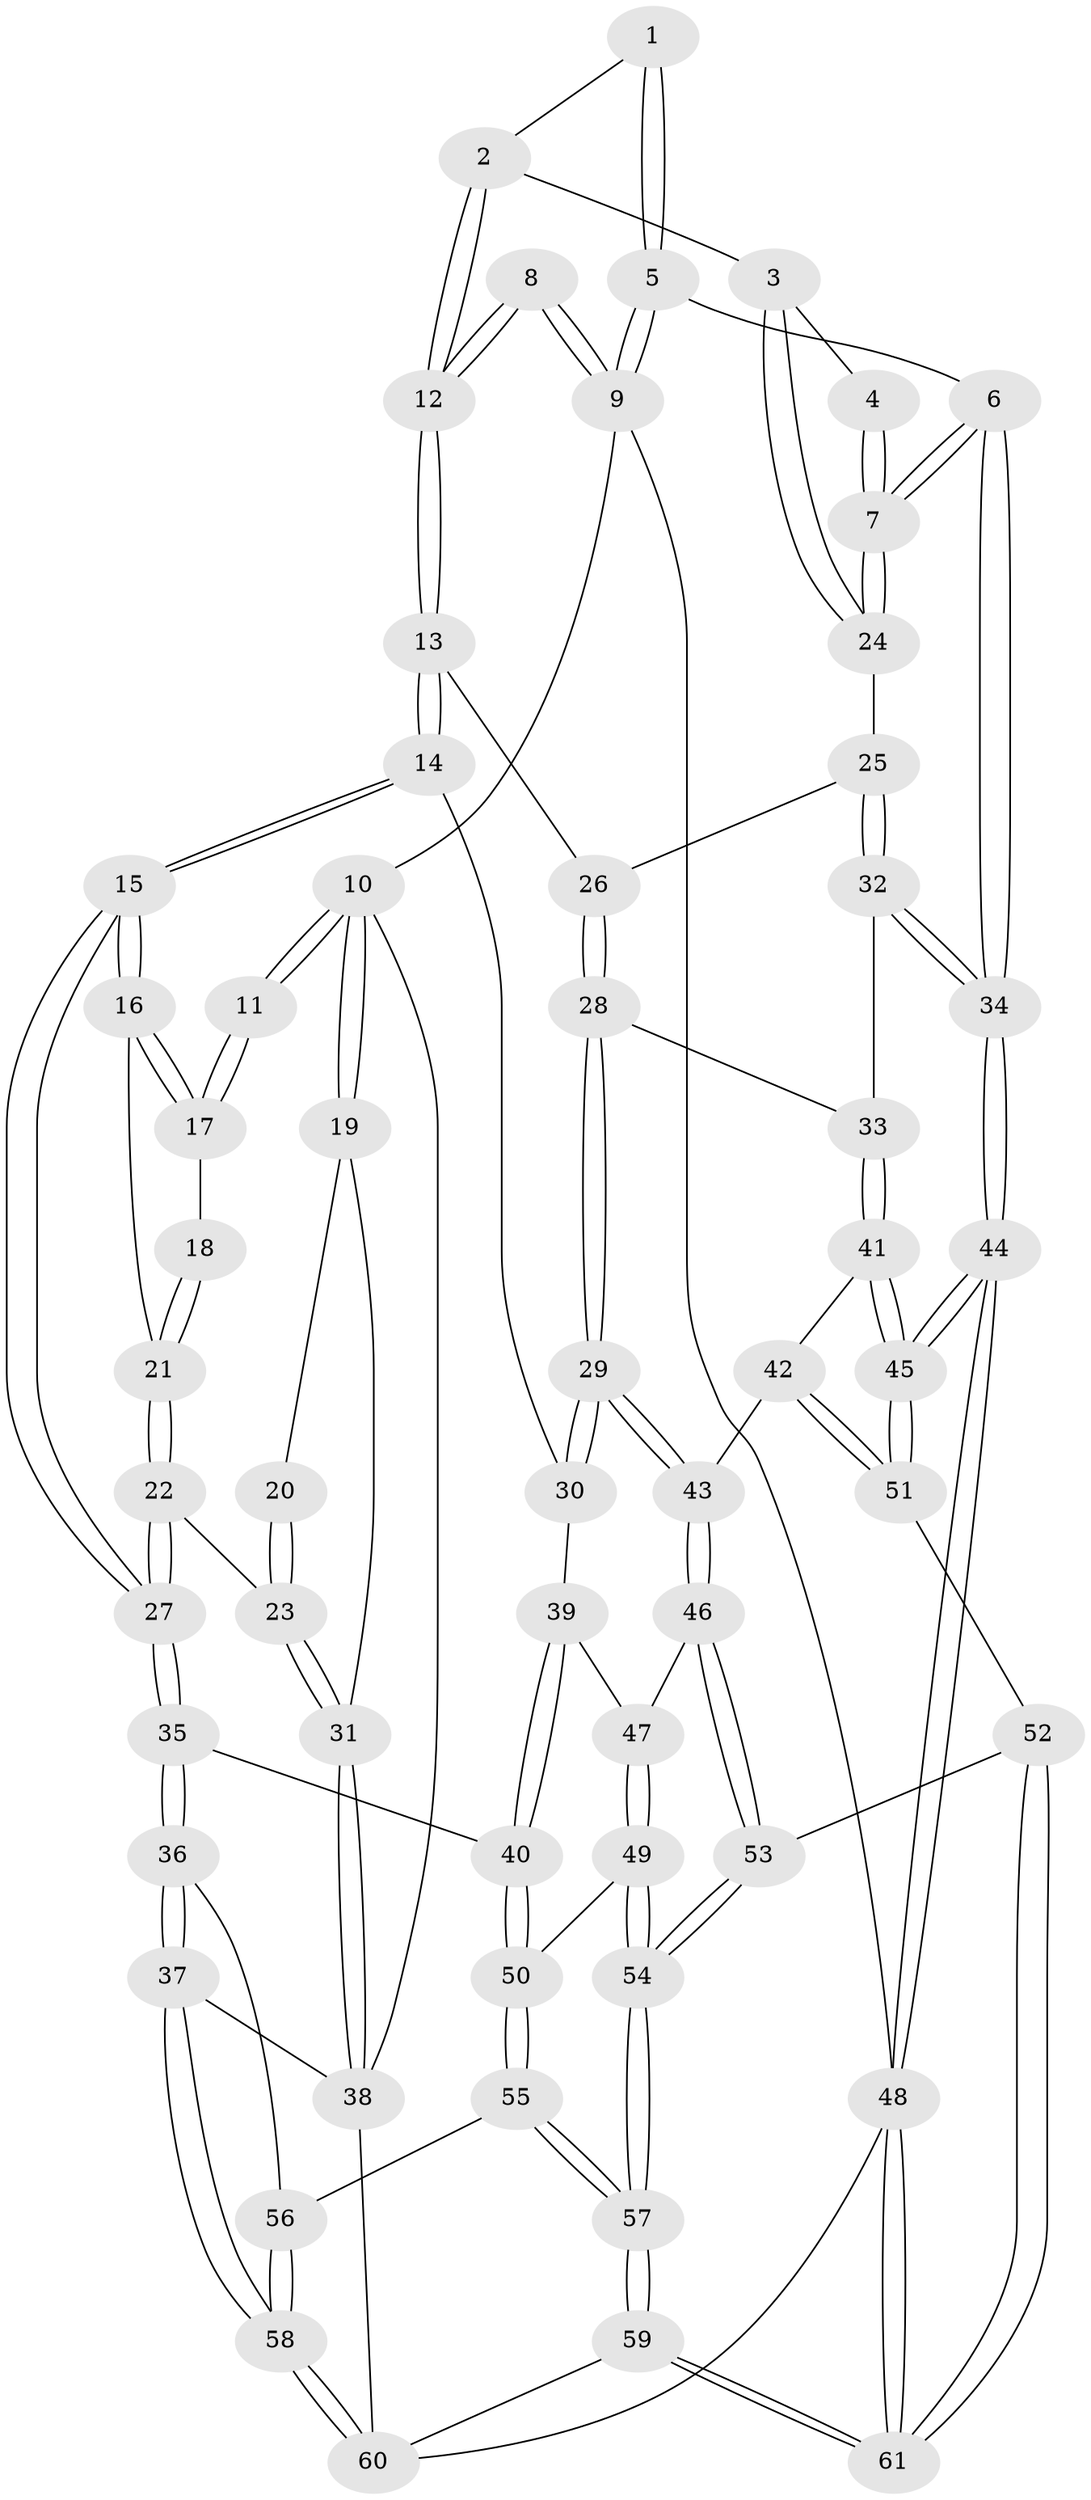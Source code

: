 // coarse degree distribution, {3: 0.11904761904761904, 4: 0.40476190476190477, 6: 0.16666666666666666, 5: 0.30952380952380953}
// Generated by graph-tools (version 1.1) at 2025/24/03/03/25 07:24:35]
// undirected, 61 vertices, 149 edges
graph export_dot {
graph [start="1"]
  node [color=gray90,style=filled];
  1 [pos="+1+0.018279097244131643"];
  2 [pos="+0.7682444483279783+0.16124217299012344"];
  3 [pos="+0.785963886751945+0.16990860728514412"];
  4 [pos="+0.9265649618842606+0.20398847669823347"];
  5 [pos="+1+0"];
  6 [pos="+1+0.30411148179333747"];
  7 [pos="+1+0.3031185046665955"];
  8 [pos="+0.5845768544821242+0"];
  9 [pos="+1+0"];
  10 [pos="+0+0"];
  11 [pos="+0.5359726756611768+0"];
  12 [pos="+0.7418719313548147+0.1577343409274822"];
  13 [pos="+0.7137283844422686+0.3362658867157894"];
  14 [pos="+0.6573944249482593+0.39082945279288267"];
  15 [pos="+0.45293928118566396+0.4324656206188093"];
  16 [pos="+0.42748535417827144+0.19700579365965926"];
  17 [pos="+0.4305035720679109+0.12047750875813108"];
  18 [pos="+0.23322729628383806+0.1805592168293758"];
  19 [pos="+0+0"];
  20 [pos="+0.14838871926372355+0.1899049103889159"];
  21 [pos="+0.27389813615035447+0.307957916347646"];
  22 [pos="+0.22891720921239206+0.4153881799600176"];
  23 [pos="+0.2044268813012472+0.4090599380595341"];
  24 [pos="+0.9522779523918278+0.36730970977635685"];
  25 [pos="+0.8876325245055018+0.4247184843595789"];
  26 [pos="+0.8144853327866126+0.40722620378479985"];
  27 [pos="+0.39708872247019666+0.511727165832714"];
  28 [pos="+0.7862818685625739+0.538665214787052"];
  29 [pos="+0.7624311494965108+0.5633087650468878"];
  30 [pos="+0.6797837163340206+0.4731391527438351"];
  31 [pos="+0+0.5049781317910128"];
  32 [pos="+0.9125152874073947+0.5020354878082913"];
  33 [pos="+0.9059011544373494+0.5193649044716266"];
  34 [pos="+1+0.513600653224114"];
  35 [pos="+0.3974511925537911+0.5236733007143314"];
  36 [pos="+0.23957344161557256+0.6752922813430401"];
  37 [pos="+0.13136794483421066+0.7393104261568205"];
  38 [pos="+0+0.6416572890147811"];
  39 [pos="+0.63653216629628+0.5720808597464784"];
  40 [pos="+0.42364056972074987+0.5531611581003107"];
  41 [pos="+0.9139611739576997+0.7109471872704589"];
  42 [pos="+0.7604514395229548+0.6289321066435355"];
  43 [pos="+0.7602423485484093+0.6288016352526717"];
  44 [pos="+1+0.938386066587144"];
  45 [pos="+0.936353587083932+0.7395887691869594"];
  46 [pos="+0.6991874914245718+0.6461719474353504"];
  47 [pos="+0.689827919115715+0.643413350265337"];
  48 [pos="+1+1"];
  49 [pos="+0.5111368130324692+0.6989144017440861"];
  50 [pos="+0.4980503858265474+0.6911650365138456"];
  51 [pos="+0.7247893063902139+0.8223384461025056"];
  52 [pos="+0.7153429202721556+0.826885285047214"];
  53 [pos="+0.6689935942685555+0.8282024429109975"];
  54 [pos="+0.6195784997510373+0.8523294177710206"];
  55 [pos="+0.41009885782206085+0.8059537021147642"];
  56 [pos="+0.40523128226689925+0.8097938705119712"];
  57 [pos="+0.5986232754235881+0.9071521824657826"];
  58 [pos="+0.2684863603176316+1"];
  59 [pos="+0.5450787093449057+1"];
  60 [pos="+0.2807095291136945+1"];
  61 [pos="+1+1"];
  1 -- 2;
  1 -- 5;
  1 -- 5;
  2 -- 3;
  2 -- 12;
  2 -- 12;
  3 -- 4;
  3 -- 24;
  3 -- 24;
  4 -- 7;
  4 -- 7;
  5 -- 6;
  5 -- 9;
  5 -- 9;
  6 -- 7;
  6 -- 7;
  6 -- 34;
  6 -- 34;
  7 -- 24;
  7 -- 24;
  8 -- 9;
  8 -- 9;
  8 -- 12;
  8 -- 12;
  9 -- 10;
  9 -- 48;
  10 -- 11;
  10 -- 11;
  10 -- 19;
  10 -- 19;
  10 -- 38;
  11 -- 17;
  11 -- 17;
  12 -- 13;
  12 -- 13;
  13 -- 14;
  13 -- 14;
  13 -- 26;
  14 -- 15;
  14 -- 15;
  14 -- 30;
  15 -- 16;
  15 -- 16;
  15 -- 27;
  15 -- 27;
  16 -- 17;
  16 -- 17;
  16 -- 21;
  17 -- 18;
  18 -- 21;
  18 -- 21;
  19 -- 20;
  19 -- 31;
  20 -- 23;
  20 -- 23;
  21 -- 22;
  21 -- 22;
  22 -- 23;
  22 -- 27;
  22 -- 27;
  23 -- 31;
  23 -- 31;
  24 -- 25;
  25 -- 26;
  25 -- 32;
  25 -- 32;
  26 -- 28;
  26 -- 28;
  27 -- 35;
  27 -- 35;
  28 -- 29;
  28 -- 29;
  28 -- 33;
  29 -- 30;
  29 -- 30;
  29 -- 43;
  29 -- 43;
  30 -- 39;
  31 -- 38;
  31 -- 38;
  32 -- 33;
  32 -- 34;
  32 -- 34;
  33 -- 41;
  33 -- 41;
  34 -- 44;
  34 -- 44;
  35 -- 36;
  35 -- 36;
  35 -- 40;
  36 -- 37;
  36 -- 37;
  36 -- 56;
  37 -- 38;
  37 -- 58;
  37 -- 58;
  38 -- 60;
  39 -- 40;
  39 -- 40;
  39 -- 47;
  40 -- 50;
  40 -- 50;
  41 -- 42;
  41 -- 45;
  41 -- 45;
  42 -- 43;
  42 -- 51;
  42 -- 51;
  43 -- 46;
  43 -- 46;
  44 -- 45;
  44 -- 45;
  44 -- 48;
  44 -- 48;
  45 -- 51;
  45 -- 51;
  46 -- 47;
  46 -- 53;
  46 -- 53;
  47 -- 49;
  47 -- 49;
  48 -- 61;
  48 -- 61;
  48 -- 60;
  49 -- 50;
  49 -- 54;
  49 -- 54;
  50 -- 55;
  50 -- 55;
  51 -- 52;
  52 -- 53;
  52 -- 61;
  52 -- 61;
  53 -- 54;
  53 -- 54;
  54 -- 57;
  54 -- 57;
  55 -- 56;
  55 -- 57;
  55 -- 57;
  56 -- 58;
  56 -- 58;
  57 -- 59;
  57 -- 59;
  58 -- 60;
  58 -- 60;
  59 -- 60;
  59 -- 61;
  59 -- 61;
}
